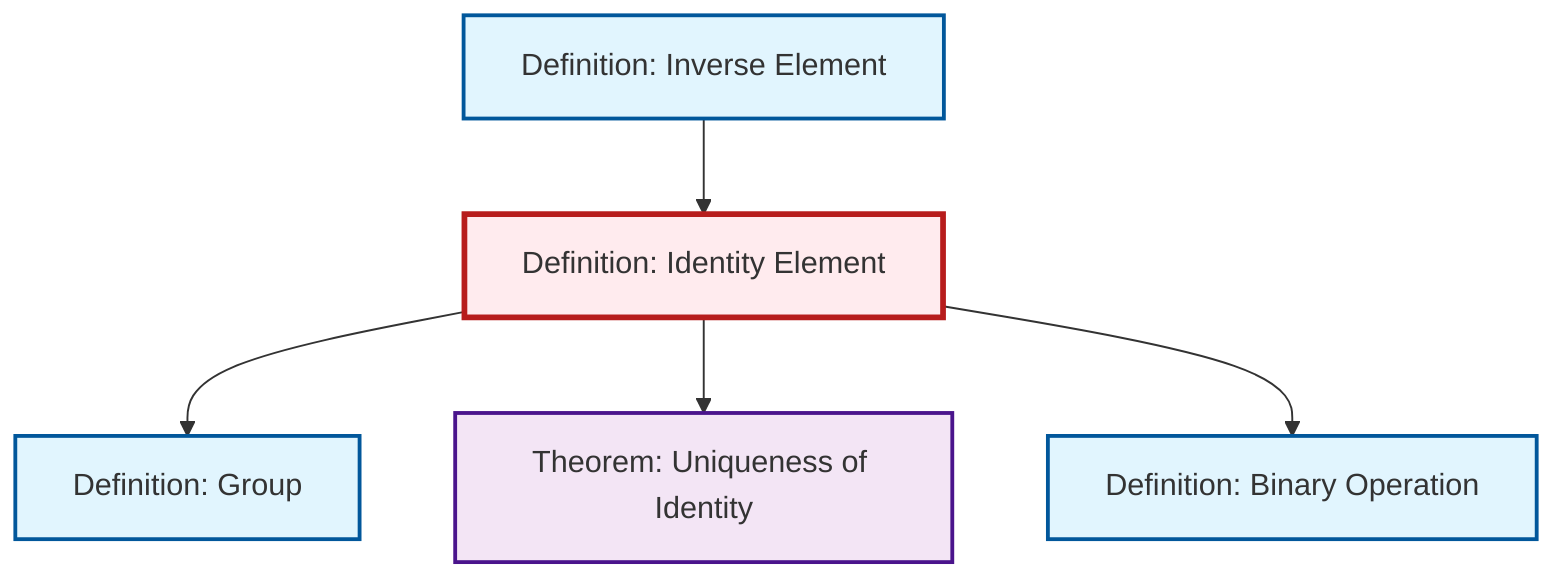 graph TD
    classDef definition fill:#e1f5fe,stroke:#01579b,stroke-width:2px
    classDef theorem fill:#f3e5f5,stroke:#4a148c,stroke-width:2px
    classDef axiom fill:#fff3e0,stroke:#e65100,stroke-width:2px
    classDef example fill:#e8f5e9,stroke:#1b5e20,stroke-width:2px
    classDef current fill:#ffebee,stroke:#b71c1c,stroke-width:3px
    def-binary-operation["Definition: Binary Operation"]:::definition
    def-identity-element["Definition: Identity Element"]:::definition
    def-inverse-element["Definition: Inverse Element"]:::definition
    thm-unique-identity["Theorem: Uniqueness of Identity"]:::theorem
    def-group["Definition: Group"]:::definition
    def-identity-element --> def-group
    def-inverse-element --> def-identity-element
    def-identity-element --> thm-unique-identity
    def-identity-element --> def-binary-operation
    class def-identity-element current